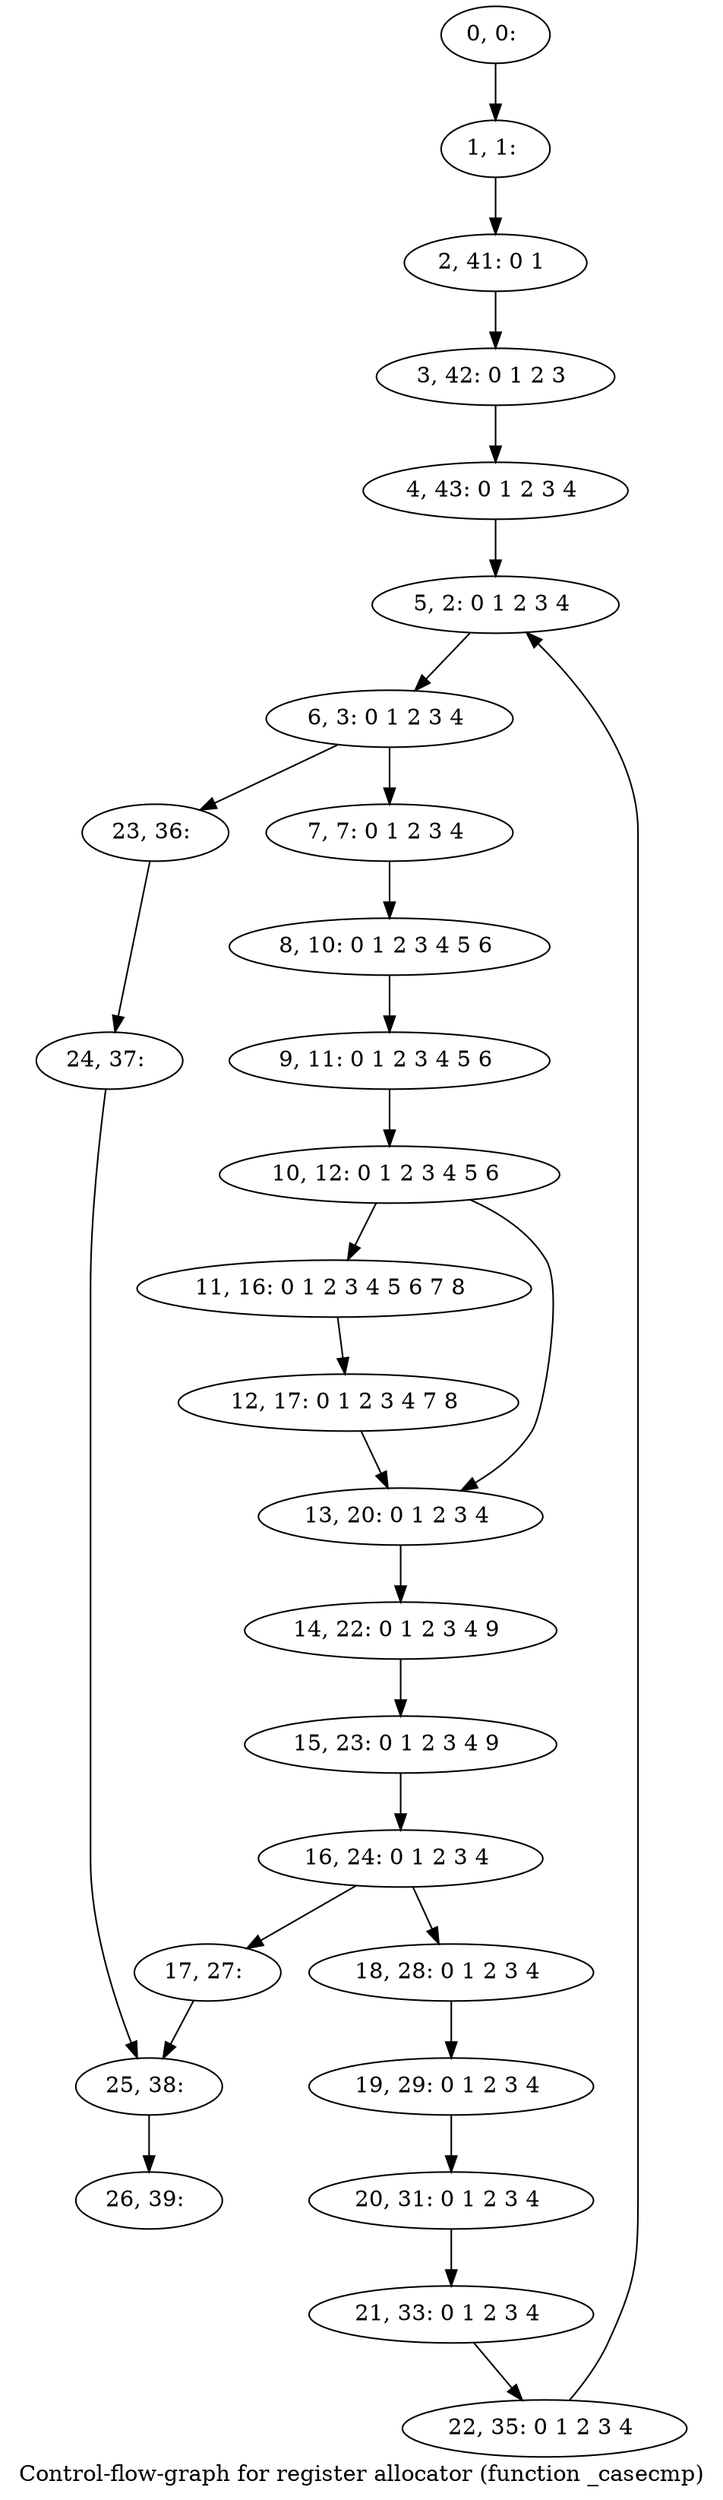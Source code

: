 digraph G {
graph [label="Control-flow-graph for register allocator (function _casecmp)"]
0[label="0, 0: "];
1[label="1, 1: "];
2[label="2, 41: 0 1 "];
3[label="3, 42: 0 1 2 3 "];
4[label="4, 43: 0 1 2 3 4 "];
5[label="5, 2: 0 1 2 3 4 "];
6[label="6, 3: 0 1 2 3 4 "];
7[label="7, 7: 0 1 2 3 4 "];
8[label="8, 10: 0 1 2 3 4 5 6 "];
9[label="9, 11: 0 1 2 3 4 5 6 "];
10[label="10, 12: 0 1 2 3 4 5 6 "];
11[label="11, 16: 0 1 2 3 4 5 6 7 8 "];
12[label="12, 17: 0 1 2 3 4 7 8 "];
13[label="13, 20: 0 1 2 3 4 "];
14[label="14, 22: 0 1 2 3 4 9 "];
15[label="15, 23: 0 1 2 3 4 9 "];
16[label="16, 24: 0 1 2 3 4 "];
17[label="17, 27: "];
18[label="18, 28: 0 1 2 3 4 "];
19[label="19, 29: 0 1 2 3 4 "];
20[label="20, 31: 0 1 2 3 4 "];
21[label="21, 33: 0 1 2 3 4 "];
22[label="22, 35: 0 1 2 3 4 "];
23[label="23, 36: "];
24[label="24, 37: "];
25[label="25, 38: "];
26[label="26, 39: "];
0->1 ;
1->2 ;
2->3 ;
3->4 ;
4->5 ;
5->6 ;
6->7 ;
6->23 ;
7->8 ;
8->9 ;
9->10 ;
10->11 ;
10->13 ;
11->12 ;
12->13 ;
13->14 ;
14->15 ;
15->16 ;
16->17 ;
16->18 ;
17->25 ;
18->19 ;
19->20 ;
20->21 ;
21->22 ;
22->5 ;
23->24 ;
24->25 ;
25->26 ;
}
